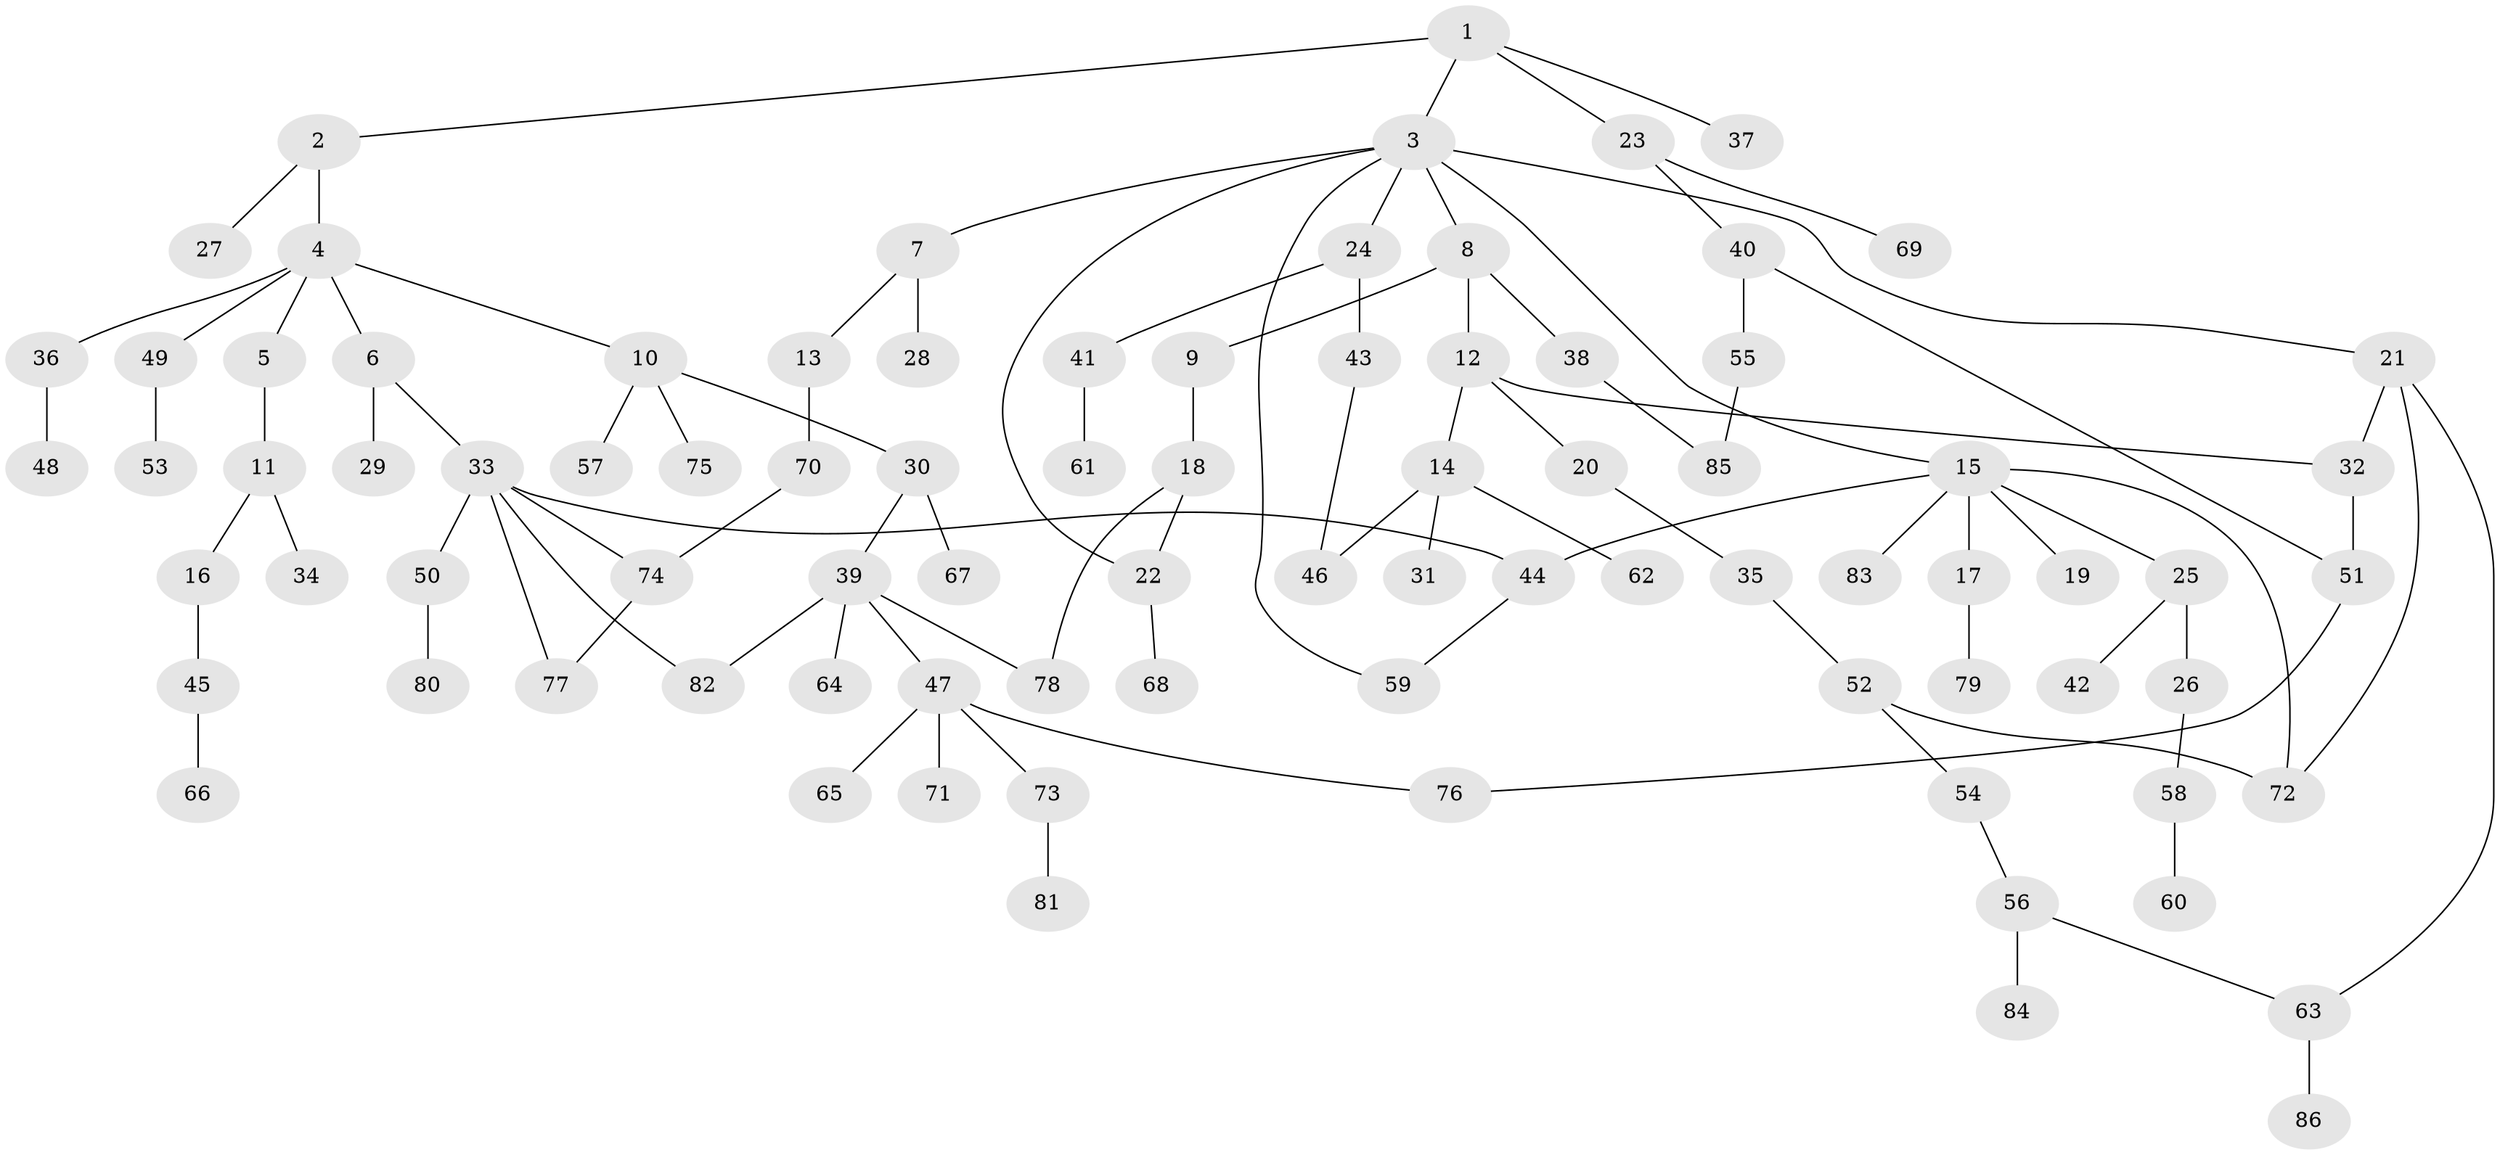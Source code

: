 // Generated by graph-tools (version 1.1) at 2025/49/03/09/25 03:49:18]
// undirected, 86 vertices, 100 edges
graph export_dot {
graph [start="1"]
  node [color=gray90,style=filled];
  1;
  2;
  3;
  4;
  5;
  6;
  7;
  8;
  9;
  10;
  11;
  12;
  13;
  14;
  15;
  16;
  17;
  18;
  19;
  20;
  21;
  22;
  23;
  24;
  25;
  26;
  27;
  28;
  29;
  30;
  31;
  32;
  33;
  34;
  35;
  36;
  37;
  38;
  39;
  40;
  41;
  42;
  43;
  44;
  45;
  46;
  47;
  48;
  49;
  50;
  51;
  52;
  53;
  54;
  55;
  56;
  57;
  58;
  59;
  60;
  61;
  62;
  63;
  64;
  65;
  66;
  67;
  68;
  69;
  70;
  71;
  72;
  73;
  74;
  75;
  76;
  77;
  78;
  79;
  80;
  81;
  82;
  83;
  84;
  85;
  86;
  1 -- 2;
  1 -- 3;
  1 -- 23;
  1 -- 37;
  2 -- 4;
  2 -- 27;
  3 -- 7;
  3 -- 8;
  3 -- 15;
  3 -- 21;
  3 -- 24;
  3 -- 22;
  3 -- 59;
  4 -- 5;
  4 -- 6;
  4 -- 10;
  4 -- 36;
  4 -- 49;
  5 -- 11;
  6 -- 29;
  6 -- 33;
  7 -- 13;
  7 -- 28;
  8 -- 9;
  8 -- 12;
  8 -- 38;
  9 -- 18;
  10 -- 30;
  10 -- 57;
  10 -- 75;
  11 -- 16;
  11 -- 34;
  12 -- 14;
  12 -- 20;
  12 -- 32;
  13 -- 70;
  14 -- 31;
  14 -- 62;
  14 -- 46;
  15 -- 17;
  15 -- 19;
  15 -- 25;
  15 -- 83;
  15 -- 72;
  15 -- 44;
  16 -- 45;
  17 -- 79;
  18 -- 22;
  18 -- 78;
  20 -- 35;
  21 -- 63;
  21 -- 72;
  21 -- 32;
  22 -- 68;
  23 -- 40;
  23 -- 69;
  24 -- 41;
  24 -- 43;
  25 -- 26;
  25 -- 42;
  26 -- 58;
  30 -- 39;
  30 -- 67;
  32 -- 51;
  33 -- 44;
  33 -- 50;
  33 -- 74;
  33 -- 77;
  33 -- 82;
  35 -- 52;
  36 -- 48;
  38 -- 85;
  39 -- 47;
  39 -- 64;
  39 -- 78;
  39 -- 82;
  40 -- 55;
  40 -- 51;
  41 -- 61;
  43 -- 46;
  44 -- 59;
  45 -- 66;
  47 -- 65;
  47 -- 71;
  47 -- 73;
  47 -- 76;
  49 -- 53;
  50 -- 80;
  51 -- 76;
  52 -- 54;
  52 -- 72;
  54 -- 56;
  55 -- 85;
  56 -- 84;
  56 -- 63;
  58 -- 60;
  63 -- 86;
  70 -- 74;
  73 -- 81;
  74 -- 77;
}
